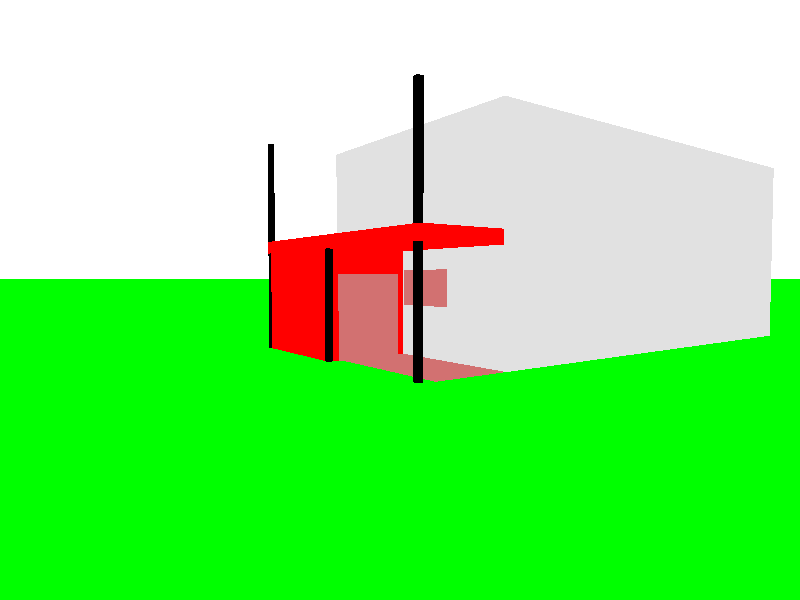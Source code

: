 //EXAMPLE OF VARIOUS SHAPES
#include "colors.inc"
#include "woods.inc"
#include "stones.inc"
#include "metals.inc"
#include "golds.inc"
#include "glass.inc"

//Place the camera
camera {
  sky <0,0,1>          //Don't change this
  direction <-1,0,0>   //Don't change this  
  location  <14000,-6000,1800>  //Change this to move the camera to a different point
  look_at   <3180,1900,1300>    //Change this to point the camera at a different point
  right <-4/3,0,0>     //Don't change this
  angle 70             //Change this angle to see more or less of the scene
}

//Place a light
light_source {
  <4230,-3000,2000>    //Change this if you want to put the light at a different point
  color White*2        //Multiplying by 2 doubles the brightness
}

//Set a background color
background { color White }

//Create a "floor"
plane {
  <0,0,-1>, 0.0001
  texture { pigment { color Green } }  //You can change this texture if you want
}

// width*depth*height
// pole left
box { <0,0,0>, <125,125,5250>
	texture {pigment { color Black }}
	translate <0, 0, 0>
}
// pole middle
box { <0,0,0>, <125,125,2450> 
	texture {pigment { color Black }}
	translate <3018, 0, 0>
}
// pole right
box { <0,0,0>, <125,125,5250> 
	texture {pigment { color Black }}
	translate <6168, 0, 0>
}
// house
box { <0,0,0>, <6360,12000,5250>
	texture {pigment { color Grey }}
	translate <0, 2030, 0>
}
// door (870x?)
box { <0,0,0>, <870,50,1900>
	texture {pigment { color Brown }}
	translate <1750, 1990, 190>
}
// window (1540x?)
box { <0,0,0>, <1540,0,810>
	texture {pigment { color Brown }}
	translate <3220, 1990, 1190>
}
// altan
box { <0,0,0>, <6360,2200,300>
	texture {pigment { color Red }}
	translate <0, 0, 2450>
}
// altan plank (55x1900x200)
box { <0,0,0>, <55,1905,300>
	texture {pigment { color Red }}
	translate <3088, 125, 2450>
}
// floor
box { <0,0,0>, <6410,1850,20>
	texture {pigment { color Brown }}
	translate <-50, 350, 0>
}

// new south wall
box { <0,0,0>, <2893,85,2450>
	texture {pigment { color Red }}
	translate <125, 20, 0>
}
// new west wall
box { <0,0,0>, <85,1905,2450>
	texture {pigment { color Red }}
	translate <20, 125, 0>
}
// new east wall
box { <0,0,0>, <85,1905,2450>
	texture {pigment { color Red }}
	translate <3038, 125, 0>
}
// new east door
//box { <0,0,0>, <145,900,1900>
	//texture {pigment { color Brown }}
	//translate <3018, 500, 0>
//}
// new east double door 1900x1600
box { <0,0,0>, <125,1600,1900>
	texture {pigment { color Brown }}
	translate <3018, 275, 0>
}

